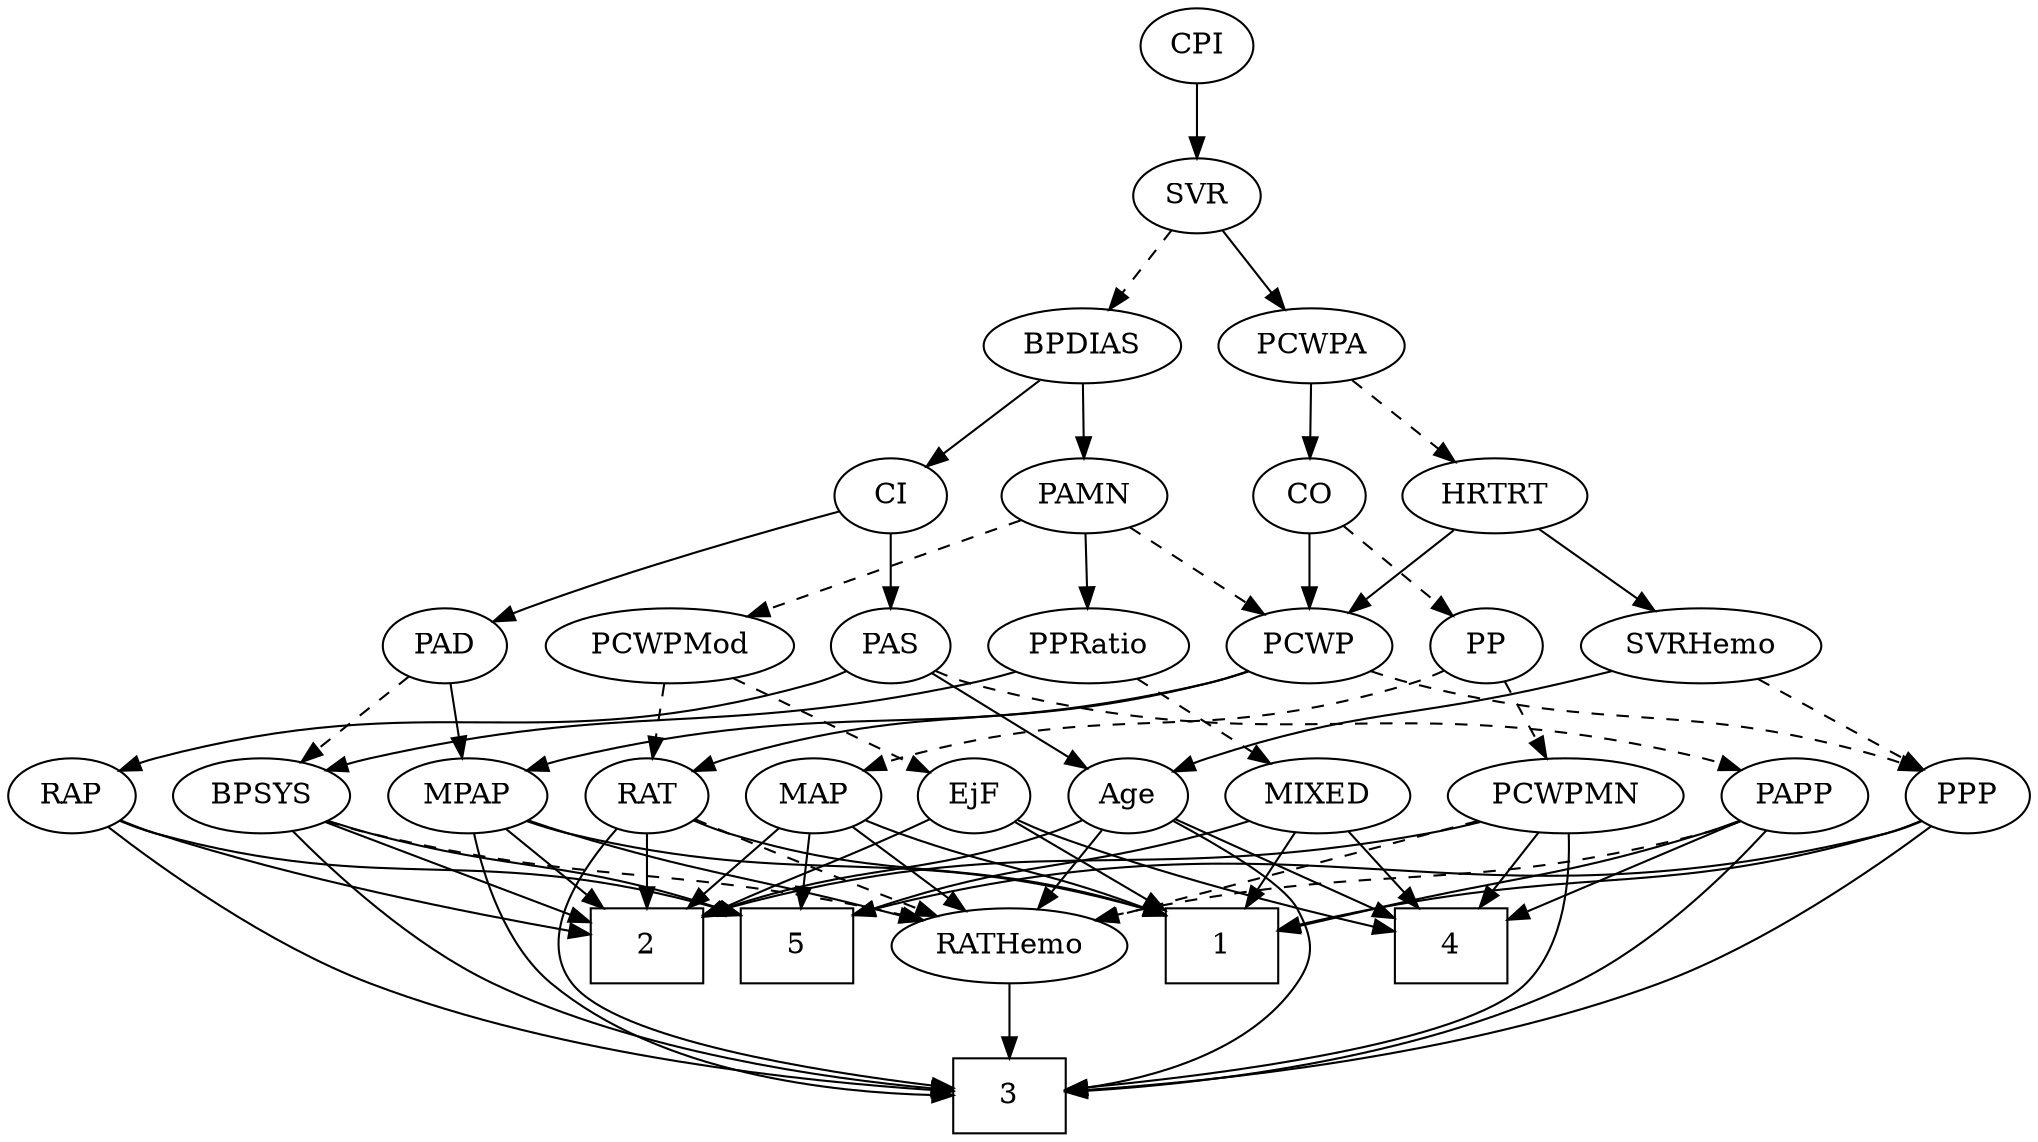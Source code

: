 strict digraph {
	graph [bb="0,0,928.99,540"];
	node [label="\N"];
	1	[height=0.5,
		pos="356.05,90",
		shape=box,
		width=0.75];
	2	[height=0.5,
		pos="582.05,90",
		shape=box,
		width=0.75];
	3	[height=0.5,
		pos="527.05,18",
		shape=box,
		width=0.75];
	4	[height=0.5,
		pos="692.05,90",
		shape=box,
		width=0.75];
	5	[height=0.5,
		pos="284.05,90",
		shape=box,
		width=0.75];
	Age	[height=0.5,
		pos="828.05,162",
		width=0.75];
	Age -> 2	[pos="e,609.25,97.172 807.01,150.23 802.17,147.99 796.99,145.77 792.05,144 760.42,132.66 670.63,111.33 619.28,99.48",
		style=solid];
	Age -> 3	[pos="e,554.23,20.102 818.54,144.78 805.81,124.53 781.27,90.323 751.05,72 692.11,36.275 610.92,24.63 564.21,20.835",
		style=solid];
	Age -> 4	[pos="e,719.49,105.13 807.39,150.37 786.48,139.6 753.7,122.74 728.43,109.73",
		style=solid];
	RATHemo	[height=0.5,
		pos="450.05,90",
		width=1.3721];
	Age -> RATHemo	[pos="e,493.01,98.891 807.52,150.03 802.56,147.75 797.21,145.56 792.05,144 686.26,112.06 655.13,125.64 546.05,108 532.06,105.74 516.96,\
103.14 502.97,100.66",
		style=solid];
	EjF	[height=0.5,
		pos="556.05,162",
		width=0.75];
	EjF -> 1	[pos="e,383.36,104.48 534.98,150.33 530.14,148.08 524.97,145.84 520.05,144 467.5,124.36 449.26,128.21 392.77,107.94",
		style=solid];
	EjF -> 2	[pos="e,575.57,108.45 562.21,144.41 565.13,136.54 568.7,126.93 572,118.04",
		style=solid];
	EjF -> 4	[pos="e,664.6,105.13 576.7,150.37 597.61,139.6 630.39,122.74 655.66,109.73",
		style=solid];
	RAP	[height=0.5,
		pos="901.05,162",
		width=0.77632];
	RAP -> 2	[pos="e,609.38,97.654 879.89,150.14 874.8,147.85 869.31,145.63 864.05,144 774.45,116.18 748.02,126.51 656.05,108 644.05,105.59 631.03,\
102.69 619.3,99.974",
		style=solid];
	RAP -> 3	[pos="e,554.27,20.582 886.75,146.48 866.17,126.47 826.14,90.775 785.05,72 711.31,38.314 615.97,25.866 564.31,21.397",
		style=solid];
	RAP -> 5	[pos="e,311.16,105.1 880.01,149.74 874.91,147.46 869.39,145.36 864.05,144 632.39,85.246 556.67,166.52 321.05,107.63",
		style=solid];
	MIXED	[height=0.5,
		pos="319.05,162",
		width=1.1193];
	MIXED -> 1	[pos="e,346.82,108.45 327.81,144.41 332.06,136.37 337.27,126.51 342.05,117.47",
		style=solid];
	MIXED -> 4	[pos="e,664.75,97.84 348.57,149.74 354.93,147.6 361.66,145.55 368.05,144 477.13,117.48 507.69,128.58 618.05,108 630.07,105.76 643.11,102.91 \
654.83,100.18",
		style=solid];
	MIXED -> 5	[pos="e,292.68,108.28 310.57,144.05 306.55,136.01 301.65,126.2 297.16,117.23",
		style=solid];
	MPAP	[height=0.5,
		pos="132.05,162",
		width=0.97491];
	MPAP -> 1	[pos="e,328.76,104.56 158.85,150.04 164.49,147.9 170.42,145.78 176.05,144 235.99,125.01 256.04,129.68 319.13,107.96",
		style=solid];
	MPAP -> 2	[pos="e,554.79,98.071 158.21,149.61 164,147.45 170.16,145.43 176.05,144 320.27,108.96 361.69,132.66 508.05,108 520.11,105.97 533.15,103.17 \
544.88,100.44",
		style=solid];
	MPAP -> 3	[pos="e,499.97,18.606 143.88,144.86 159.86,124.37 190.35,89.561 225.05,72 312.64,27.663 430.76,19.701 489.97,18.715",
		style=solid];
	MPAP -> RATHemo	[pos="e,413.71,102.37 158.28,149.86 164.06,147.69 170.2,145.6 176.05,144 269.92,118.33 297.18,129.73 392.05,108 395.91,107.12 399.89,106.12 \
403.87,105.07",
		style=solid];
	BPSYS	[height=0.5,
		pos="223.05,162",
		width=1.0471];
	BPSYS -> 2	[pos="e,554.74,97.793 251.1,149.84 257.27,147.67 263.82,145.58 270.05,144 373.74,117.68 402.95,127.99 508.05,108 520.06,105.71 533.1,102.85 \
544.82,100.13",
		style=solid];
	BPSYS -> 3	[pos="e,499.94,20.586 222.81,143.86 223.51,123.64 227.94,90.444 248.05,72 282.88,40.046 422.05,26.226 489.72,21.302",
		style=solid];
	BPSYS -> 5	[pos="e,268.98,108.29 236.89,145.12 244.36,136.54 253.75,125.77 262.18,116.09",
		style=solid];
	BPSYS -> RATHemo	[pos="e,412.79,101.94 251.78,150.29 257.79,148.14 264.11,145.95 270.05,144 273.32,142.93 350.81,120.15 403.04,104.8",
		style=dashed];
	PAD	[height=0.5,
		pos="235.05,234",
		width=0.79437];
	PAD -> MPAP	[pos="e,152.58,176.96 216.15,220.16 200.68,209.65 178.54,194.6 160.86,182.58",
		style=solid];
	PAD -> BPSYS	[pos="e,226.01,180.28 232.14,216.05 230.82,208.35 229.22,199.03 227.74,190.36",
		style=dashed];
	CO	[height=0.5,
		pos="233.05,306",
		width=0.75];
	PP	[height=0.5,
		pos="407.05,234",
		width=0.75];
	CO -> PP	[pos="e,385.63,245.13 255.79,295.96 262.32,293.37 269.46,290.56 276.05,288 317.74,271.78 328.81,269.35 370.05,252 372.11,251.13 374.23,\
250.22 376.36,249.28",
		style=dashed];
	PCWP	[height=0.5,
		pos="153.05,234",
		width=0.97491];
	CO -> PCWP	[pos="e,170.2,250.01 217.24,291.17 206,281.34 190.68,267.93 177.83,256.69",
		style=solid];
	PAS	[height=0.5,
		pos="789.05,234",
		width=0.75];
	PAS -> Age	[pos="e,819.05,179.15 798.09,216.76 802.87,208.19 808.83,197.49 814.17,187.9",
		style=solid];
	PAS -> RAP	[pos="e,881.58,175.17 808.04,221.13 825.88,209.98 852.77,193.17 873.06,180.49",
		style=solid];
	PAPP	[height=0.5,
		pos="751.05,162",
		width=0.88464];
	PAS -> PAPP	[pos="e,760.08,179.63 780.23,216.76 775.69,208.4 770.05,198.02 764.95,188.61",
		style=dashed];
	PAMN	[height=0.5,
		pos="321.05,306",
		width=1.011];
	PCWPMod	[height=0.5,
		pos="504.05,234",
		width=1.4443];
	PAMN -> PCWPMod	[pos="e,470.38,247.88 348.84,294.37 378.63,282.97 426.32,264.73 460.98,251.47",
		style=dashed];
	PPRatio	[height=0.5,
		pos="321.05,234",
		width=1.1013];
	PAMN -> PPRatio	[pos="e,321.05,252.1 321.05,287.7 321.05,279.98 321.05,270.71 321.05,262.11",
		style=solid];
	PAMN -> PCWP	[pos="e,179.42,245.99 294.05,293.75 265.47,281.85 220.22,262.99 188.72,249.86",
		style=dashed];
	RATHemo -> 3	[pos="e,508.3,36.044 467.52,73.116 477.3,64.222 489.7,52.953 500.64,43.003",
		style=solid];
	CPI	[height=0.5,
		pos="275.05,522",
		width=0.75];
	SVR	[height=0.5,
		pos="275.05,450",
		width=0.77632];
	CPI -> SVR	[pos="e,275.05,468.1 275.05,503.7 275.05,495.98 275.05,486.71 275.05,478.11",
		style=solid];
	RAT	[height=0.5,
		pos="484.05,162",
		width=0.75827];
	RAT -> 1	[pos="e,383.38,105.95 463.76,149.91 444.6,139.43 415.41,123.46 392.25,110.8",
		style=solid];
	RAT -> 2	[pos="e,557.91,108.24 502.02,148.16 515.26,138.7 533.64,125.58 549.44,114.29",
		style=solid];
	RAT -> 3	[pos="e,524.53,36.017 492.55,144.66 497.63,134.36 503.88,120.67 508.05,108 514.74,87.645 519.67,63.879 522.83,46.028",
		style=solid];
	RAT -> RATHemo	[pos="e,458.36,108.12 476.16,144.76 472.2,136.61 467.3,126.53 462.82,117.31",
		style=dashed];
	PCWPA	[height=0.5,
		pos="224.05,378",
		width=1.1555];
	SVR -> PCWPA	[pos="e,236.04,395.47 263.73,433.46 257.37,424.74 249.29,413.65 242.09,403.76",
		style=solid];
	BPDIAS	[height=0.5,
		pos="326.05,378",
		width=1.1735];
	SVR -> BPDIAS	[pos="e,314.05,395.47 286.36,433.46 292.72,424.74 300.8,413.65 308,403.76",
		style=dashed];
	PCWPMod -> EjF	[pos="e,544.52,178.51 516.37,216.41 522.97,207.53 531.21,196.44 538.46,186.67",
		style=dashed];
	PCWPMod -> RAT	[pos="e,488.84,179.79 499.2,216.05 496.94,208.14 494.2,198.54 491.67,189.69",
		style=dashed];
	PCWPA -> CO	[pos="e,230.85,324.1 226.27,359.7 227.26,351.98 228.45,342.71 229.56,334.11",
		style=solid];
	HRTRT	[height=0.5,
		pos="148.05,306",
		width=1.1013];
	PCWPA -> HRTRT	[pos="e,164.87,322.49 207.18,361.46 196.95,352.04 183.71,339.85 172.36,329.4",
		style=dashed];
	PCWPMN	[height=0.5,
		pos="651.05,162",
		width=1.3902];
	PCWPMN -> 2	[pos="e,598.92,108.12 635.04,144.76 626.41,136.01 615.59,125.03 605.98,115.28",
		style=solid];
	PCWPMN -> 3	[pos="e,554.33,28.987 648.28,143.85 644.4,124.52 635.76,93.062 618.05,72 603.62,54.842 582.13,41.961 563.66,33.196",
		style=solid];
	PCWPMN -> 4	[pos="e,681.93,108.28 660.97,144.05 665.73,135.92 671.55,126 676.85,116.94",
		style=solid];
	PCWPMN -> RATHemo	[pos="e,484.48,102.99 616.49,148.97 582.59,137.16 530.77,119.11 493.97,106.3",
		style=dashed];
	SVRHemo	[height=0.5,
		pos="50.046,234",
		width=1.3902];
	SVRHemo -> Age	[pos="e,808,174.14 85.625,221.34 93.277,219.23 101.37,217.29 109.05,216 408.81,165.59 497.29,254.3 792.05,180 794.22,179.45 796.43,178.77 \
798.62,177.99",
		style=solid];
	PPP	[height=0.5,
		pos="52.046,162",
		width=0.75];
	SVRHemo -> PPP	[pos="e,51.557,180.1 50.54,215.7 50.76,207.98 51.025,198.71 51.271,190.11",
		style=dashed];
	BPDIAS -> PAMN	[pos="e,322.27,324.1 324.81,359.7 324.26,351.98 323.6,342.71 322.98,334.11",
		style=solid];
	CI	[height=0.5,
		pos="402.05,306",
		width=0.75];
	BPDIAS -> CI	[pos="e,386.77,321.07 342.91,361.46 353.57,351.65 367.48,338.83 379.14,328.1",
		style=solid];
	MAP	[height=0.5,
		pos="408.05,162",
		width=0.84854];
	MAP -> 1	[pos="e,368.89,108.29 396.25,145.12 389.94,136.63 382.03,125.98 374.9,116.38",
		style=solid];
	MAP -> 2	[pos="e,555.02,101.46 432.12,150.65 437.36,148.43 442.88,146.12 448.05,144 480.93,130.51 518.58,115.67 545.58,105.14",
		style=solid];
	MAP -> 5	[pos="e,311.14,106.3 386.73,148.97 368.43,138.64 341.67,123.53 320.05,111.33",
		style=solid];
	MAP -> RATHemo	[pos="e,440.07,107.63 417.79,144.76 422.86,136.32 429.17,125.8 434.86,116.31",
		style=solid];
	PP -> PCWPMN	[pos="e,613.66,174.04 427.68,222.37 432.63,220.07 437.96,217.79 443.05,216 507.29,193.34 526.19,197.44 592.05,180 595.88,178.99 599.84,\
177.91 603.82,176.8",
		style=dashed];
	PP -> MAP	[pos="e,407.8,180.1 407.29,215.7 407.4,207.98 407.54,198.71 407.66,190.11",
		style=dashed];
	PPP -> 1	[pos="e,328.85,104.83 72.58,150.07 77.536,147.78 82.891,145.58 88.046,144 184.79,114.33 218.26,137.12 319.2,107.74",
		style=solid];
	PPP -> 3	[pos="e,499.76,18.743 66.735,146.53 88.284,126.24 130.63,89.827 174.05,72 282.38,27.513 423.13,19.825 489.41,18.849",
		style=solid];
	PPP -> 5	[pos="e,256.95,96.727 73.099,150.3 77.94,148.05 83.116,145.81 88.046,144 142.21,124.06 207.28,107.95 247.13,98.921",
		style=solid];
	PPRatio -> MIXED	[pos="e,319.53,180.1 320.55,215.7 320.33,207.98 320.07,198.71 319.82,190.11",
		style=dashed];
	PPRatio -> BPSYS	[pos="e,243.33,177.49 300.74,218.5 286.55,208.36 267.4,194.68 251.66,183.44",
		style=solid];
	PCWP -> MPAP	[pos="e,137.23,180.28 147.96,216.05 145.62,208.26 142.79,198.82 140.17,190.08",
		style=solid];
	PCWP -> RAT	[pos="e,463.52,173.98 179.25,221.76 185.03,219.6 191.18,217.53 197.05,216 306.08,187.51 340.11,212.42 448.05,180 449.98,179.42 451.95,\
178.75 453.91,178.02",
		style=solid];
	PCWP -> PPP	[pos="e,70.261,175.62 133.09,219.17 117.52,208.38 95.752,193.29 78.694,181.47",
		style=dashed];
	CI -> PAD	[pos="e,257.25,245.48 380.85,294.66 376.01,292.4 370.88,290.06 366.05,288 324.9,270.44 313.28,269.35 272.05,252 270.24,251.24 268.39,250.44 \
266.52,249.63",
		style=solid];
	CI -> PAS	[pos="e,763.36,239.65 427.74,300.35 494.89,288.21 675.79,255.49 753.16,241.49",
		style=solid];
	PAPP -> 1	[pos="e,383.2,104.96 727.15,149.78 721.63,147.56 715.72,145.47 710.05,144 575.43,109.21 530.86,145.2 392.86,107.66",
		style=solid];
	PAPP -> 3	[pos="e,554.33,18.049 751.47,143.77 751,123.78 747.07,91.118 728.05,72 684.57,28.306 609.63,19.324 564.56,18.185",
		style=solid];
	PAPP -> 4	[pos="e,706.76,108.46 737.95,145.46 730.74,136.91 721.6,126.07 713.39,116.32",
		style=solid];
	PAPP -> RATHemo	[pos="e,493.39,98.792 727.05,150.15 721.53,147.91 715.65,145.71 710.05,144 672.15,132.4 567.76,112.45 503.37,100.62",
		style=dashed];
	HRTRT -> SVRHemo	[pos="e,71.685,250.46 127.74,290.5 113.93,280.63 95.417,267.41 79.929,256.35",
		style=solid];
	HRTRT -> PCWP	[pos="e,151.82,252.1 149.28,287.7 149.83,279.98 150.49,270.71 151.11,262.11",
		style=solid];
}
